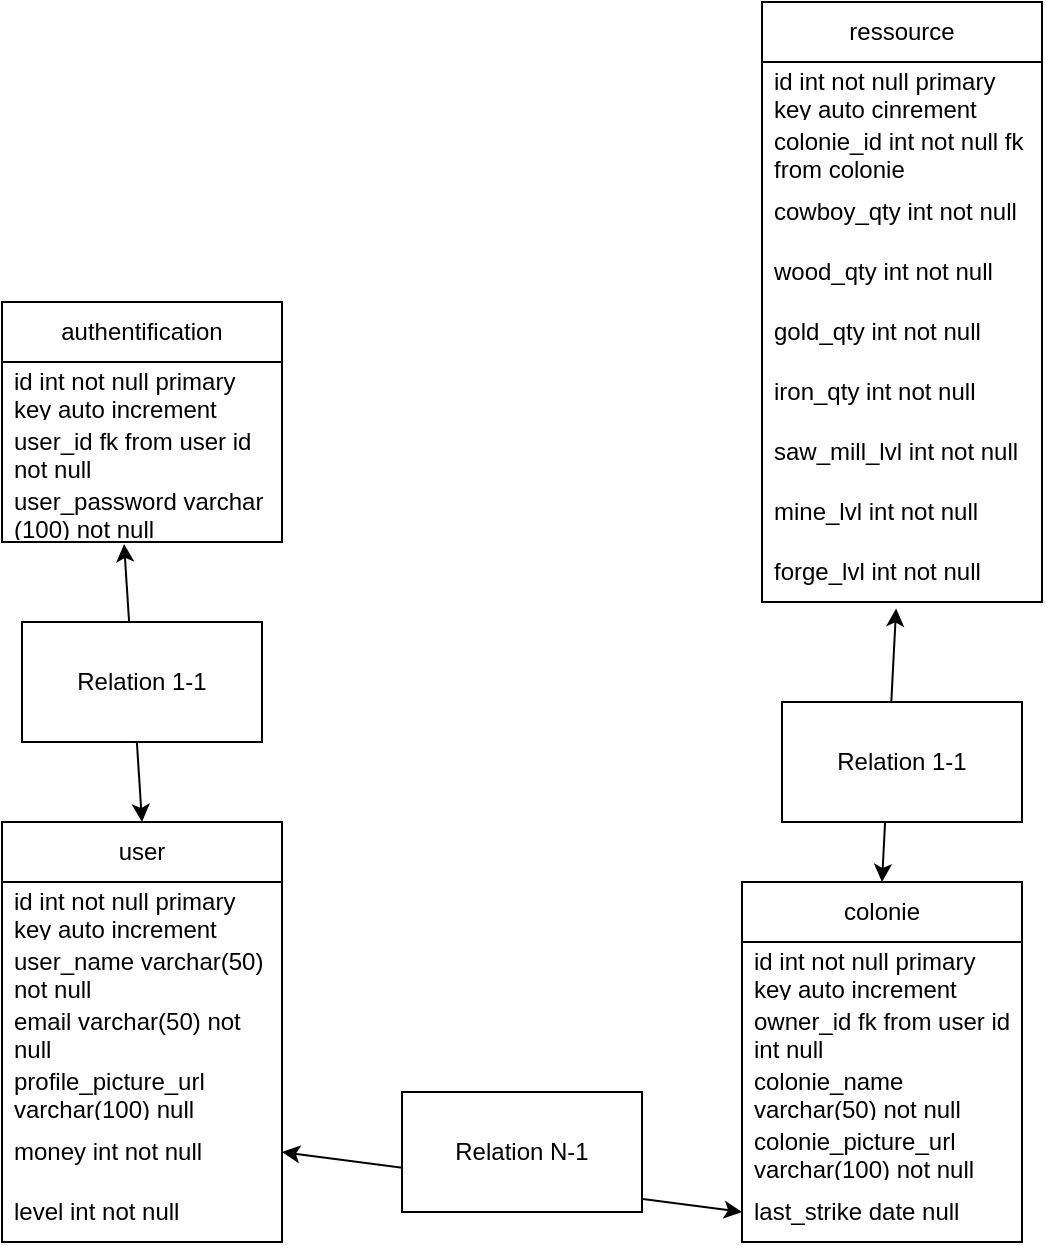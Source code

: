 <mxfile version="21.6.1" type="github">
  <diagram name="Page-1" id="kPPFRaF9VMyvjgiS925B">
    <mxGraphModel dx="1290" dy="1735" grid="1" gridSize="10" guides="1" tooltips="1" connect="1" arrows="1" fold="1" page="1" pageScale="1" pageWidth="827" pageHeight="1169" math="0" shadow="0">
      <root>
        <mxCell id="0" />
        <mxCell id="1" parent="0" />
        <mxCell id="fBOP_-MurM9MZnylX2GK-1" value="user" style="swimlane;fontStyle=0;childLayout=stackLayout;horizontal=1;startSize=30;horizontalStack=0;resizeParent=1;resizeParentMax=0;resizeLast=0;collapsible=1;marginBottom=0;whiteSpace=wrap;html=1;" parent="1" vertex="1">
          <mxGeometry x="90" y="110" width="140" height="210" as="geometry" />
        </mxCell>
        <mxCell id="fBOP_-MurM9MZnylX2GK-2" value="id int not null primary key auto increment " style="text;strokeColor=none;fillColor=none;align=left;verticalAlign=middle;spacingLeft=4;spacingRight=4;overflow=hidden;points=[[0,0.5],[1,0.5]];portConstraint=eastwest;rotatable=0;whiteSpace=wrap;html=1;" parent="fBOP_-MurM9MZnylX2GK-1" vertex="1">
          <mxGeometry y="30" width="140" height="30" as="geometry" />
        </mxCell>
        <mxCell id="m3wW_uefpRR7b-Dhad29-2" value="user_name varchar(50)&amp;nbsp; not null" style="text;strokeColor=none;fillColor=none;align=left;verticalAlign=middle;spacingLeft=4;spacingRight=4;overflow=hidden;points=[[0,0.5],[1,0.5]];portConstraint=eastwest;rotatable=0;whiteSpace=wrap;html=1;" vertex="1" parent="fBOP_-MurM9MZnylX2GK-1">
          <mxGeometry y="60" width="140" height="30" as="geometry" />
        </mxCell>
        <mxCell id="m3wW_uefpRR7b-Dhad29-3" value="email varchar(50) not null" style="text;strokeColor=none;fillColor=none;align=left;verticalAlign=middle;spacingLeft=4;spacingRight=4;overflow=hidden;points=[[0,0.5],[1,0.5]];portConstraint=eastwest;rotatable=0;whiteSpace=wrap;html=1;" vertex="1" parent="fBOP_-MurM9MZnylX2GK-1">
          <mxGeometry y="90" width="140" height="30" as="geometry" />
        </mxCell>
        <mxCell id="fBOP_-MurM9MZnylX2GK-34" value="profile_picture_url varchar(100) null" style="text;strokeColor=none;fillColor=none;align=left;verticalAlign=middle;spacingLeft=4;spacingRight=4;overflow=hidden;points=[[0,0.5],[1,0.5]];portConstraint=eastwest;rotatable=0;whiteSpace=wrap;html=1;" parent="fBOP_-MurM9MZnylX2GK-1" vertex="1">
          <mxGeometry y="120" width="140" height="30" as="geometry" />
        </mxCell>
        <mxCell id="fBOP_-MurM9MZnylX2GK-3" value="money int not null" style="text;strokeColor=none;fillColor=none;align=left;verticalAlign=middle;spacingLeft=4;spacingRight=4;overflow=hidden;points=[[0,0.5],[1,0.5]];portConstraint=eastwest;rotatable=0;whiteSpace=wrap;html=1;" parent="fBOP_-MurM9MZnylX2GK-1" vertex="1">
          <mxGeometry y="150" width="140" height="30" as="geometry" />
        </mxCell>
        <mxCell id="fBOP_-MurM9MZnylX2GK-32" value="level int not null" style="text;strokeColor=none;fillColor=none;align=left;verticalAlign=middle;spacingLeft=4;spacingRight=4;overflow=hidden;points=[[0,0.5],[1,0.5]];portConstraint=eastwest;rotatable=0;whiteSpace=wrap;html=1;" parent="fBOP_-MurM9MZnylX2GK-1" vertex="1">
          <mxGeometry y="180" width="140" height="30" as="geometry" />
        </mxCell>
        <mxCell id="fBOP_-MurM9MZnylX2GK-7" value="&lt;div&gt;authentification&lt;/div&gt;" style="swimlane;fontStyle=0;childLayout=stackLayout;horizontal=1;startSize=30;horizontalStack=0;resizeParent=1;resizeParentMax=0;resizeLast=0;collapsible=1;marginBottom=0;whiteSpace=wrap;html=1;" parent="1" vertex="1">
          <mxGeometry x="90" y="-150" width="140" height="120" as="geometry" />
        </mxCell>
        <mxCell id="fBOP_-MurM9MZnylX2GK-8" value="id int not null primary key auto increment" style="text;strokeColor=none;fillColor=none;align=left;verticalAlign=middle;spacingLeft=4;spacingRight=4;overflow=hidden;points=[[0,0.5],[1,0.5]];portConstraint=eastwest;rotatable=0;whiteSpace=wrap;html=1;" parent="fBOP_-MurM9MZnylX2GK-7" vertex="1">
          <mxGeometry y="30" width="140" height="30" as="geometry" />
        </mxCell>
        <mxCell id="fBOP_-MurM9MZnylX2GK-9" value="user_id fk from user id not null" style="text;strokeColor=none;fillColor=none;align=left;verticalAlign=middle;spacingLeft=4;spacingRight=4;overflow=hidden;points=[[0,0.5],[1,0.5]];portConstraint=eastwest;rotatable=0;whiteSpace=wrap;html=1;" parent="fBOP_-MurM9MZnylX2GK-7" vertex="1">
          <mxGeometry y="60" width="140" height="30" as="geometry" />
        </mxCell>
        <mxCell id="fBOP_-MurM9MZnylX2GK-13" value="user_password varchar (100) not null" style="text;strokeColor=none;fillColor=none;align=left;verticalAlign=middle;spacingLeft=4;spacingRight=4;overflow=hidden;points=[[0,0.5],[1,0.5]];portConstraint=eastwest;rotatable=0;whiteSpace=wrap;html=1;" parent="fBOP_-MurM9MZnylX2GK-7" vertex="1">
          <mxGeometry y="90" width="140" height="30" as="geometry" />
        </mxCell>
        <mxCell id="fBOP_-MurM9MZnylX2GK-19" value="" style="endArrow=classic;startArrow=classic;html=1;rounded=0;entryX=0.436;entryY=1.033;entryDx=0;entryDy=0;entryPerimeter=0;exitX=0.5;exitY=0;exitDx=0;exitDy=0;" parent="1" source="fBOP_-MurM9MZnylX2GK-1" target="fBOP_-MurM9MZnylX2GK-13" edge="1">
          <mxGeometry width="50" height="50" relative="1" as="geometry">
            <mxPoint x="390" y="80" as="sourcePoint" />
            <mxPoint x="440" y="30" as="targetPoint" />
          </mxGeometry>
        </mxCell>
        <mxCell id="fBOP_-MurM9MZnylX2GK-15" value="Relation 1-1" style="rounded=0;whiteSpace=wrap;html=1;" parent="1" vertex="1">
          <mxGeometry x="100" y="10" width="120" height="60" as="geometry" />
        </mxCell>
        <mxCell id="fBOP_-MurM9MZnylX2GK-20" value="colonie" style="swimlane;fontStyle=0;childLayout=stackLayout;horizontal=1;startSize=30;horizontalStack=0;resizeParent=1;resizeParentMax=0;resizeLast=0;collapsible=1;marginBottom=0;whiteSpace=wrap;html=1;" parent="1" vertex="1">
          <mxGeometry x="460" y="140" width="140" height="180" as="geometry" />
        </mxCell>
        <mxCell id="fBOP_-MurM9MZnylX2GK-21" value="id int not null primary key auto increment " style="text;strokeColor=none;fillColor=none;align=left;verticalAlign=middle;spacingLeft=4;spacingRight=4;overflow=hidden;points=[[0,0.5],[1,0.5]];portConstraint=eastwest;rotatable=0;whiteSpace=wrap;html=1;" parent="fBOP_-MurM9MZnylX2GK-20" vertex="1">
          <mxGeometry y="30" width="140" height="30" as="geometry" />
        </mxCell>
        <mxCell id="fBOP_-MurM9MZnylX2GK-25" value="owner_id fk from user id int null" style="text;strokeColor=none;fillColor=none;align=left;verticalAlign=middle;spacingLeft=4;spacingRight=4;overflow=hidden;points=[[0,0.5],[1,0.5]];portConstraint=eastwest;rotatable=0;whiteSpace=wrap;html=1;" parent="fBOP_-MurM9MZnylX2GK-20" vertex="1">
          <mxGeometry y="60" width="140" height="30" as="geometry" />
        </mxCell>
        <mxCell id="m3wW_uefpRR7b-Dhad29-13" value="colonie_name varchar(50) not null" style="text;strokeColor=none;fillColor=none;align=left;verticalAlign=middle;spacingLeft=4;spacingRight=4;overflow=hidden;points=[[0,0.5],[1,0.5]];portConstraint=eastwest;rotatable=0;whiteSpace=wrap;html=1;" vertex="1" parent="fBOP_-MurM9MZnylX2GK-20">
          <mxGeometry y="90" width="140" height="30" as="geometry" />
        </mxCell>
        <mxCell id="m3wW_uefpRR7b-Dhad29-14" value="colonie_picture_url varchar(100) not null" style="text;strokeColor=none;fillColor=none;align=left;verticalAlign=middle;spacingLeft=4;spacingRight=4;overflow=hidden;points=[[0,0.5],[1,0.5]];portConstraint=eastwest;rotatable=0;whiteSpace=wrap;html=1;" vertex="1" parent="fBOP_-MurM9MZnylX2GK-20">
          <mxGeometry y="120" width="140" height="30" as="geometry" />
        </mxCell>
        <mxCell id="fBOP_-MurM9MZnylX2GK-38" value="last_strike date null" style="text;strokeColor=none;fillColor=none;align=left;verticalAlign=middle;spacingLeft=4;spacingRight=4;overflow=hidden;points=[[0,0.5],[1,0.5]];portConstraint=eastwest;rotatable=0;whiteSpace=wrap;html=1;" parent="fBOP_-MurM9MZnylX2GK-20" vertex="1">
          <mxGeometry y="150" width="140" height="30" as="geometry" />
        </mxCell>
        <mxCell id="fBOP_-MurM9MZnylX2GK-36" value="" style="endArrow=classic;startArrow=classic;html=1;rounded=0;entryX=0;entryY=0.5;entryDx=0;entryDy=0;exitX=1;exitY=0.5;exitDx=0;exitDy=0;" parent="1" source="fBOP_-MurM9MZnylX2GK-3" target="fBOP_-MurM9MZnylX2GK-38" edge="1">
          <mxGeometry width="50" height="50" relative="1" as="geometry">
            <mxPoint x="230" y="275" as="sourcePoint" />
            <mxPoint x="460" y="275" as="targetPoint" />
          </mxGeometry>
        </mxCell>
        <mxCell id="fBOP_-MurM9MZnylX2GK-24" value="Relation N-1" style="rounded=0;whiteSpace=wrap;html=1;" parent="1" vertex="1">
          <mxGeometry x="290" y="245" width="120" height="60" as="geometry" />
        </mxCell>
        <mxCell id="fBOP_-MurM9MZnylX2GK-41" value="ressource" style="swimlane;fontStyle=0;childLayout=stackLayout;horizontal=1;startSize=30;horizontalStack=0;resizeParent=1;resizeParentMax=0;resizeLast=0;collapsible=1;marginBottom=0;whiteSpace=wrap;html=1;" parent="1" vertex="1">
          <mxGeometry x="470" y="-300" width="140" height="300" as="geometry" />
        </mxCell>
        <mxCell id="m3wW_uefpRR7b-Dhad29-12" value="id int not null primary key auto cinrement" style="text;strokeColor=none;fillColor=none;align=left;verticalAlign=middle;spacingLeft=4;spacingRight=4;overflow=hidden;points=[[0,0.5],[1,0.5]];portConstraint=eastwest;rotatable=0;whiteSpace=wrap;html=1;" vertex="1" parent="fBOP_-MurM9MZnylX2GK-41">
          <mxGeometry y="30" width="140" height="30" as="geometry" />
        </mxCell>
        <mxCell id="fBOP_-MurM9MZnylX2GK-55" value="colonie_id int not null fk from colonie" style="text;strokeColor=none;fillColor=none;align=left;verticalAlign=middle;spacingLeft=4;spacingRight=4;overflow=hidden;points=[[0,0.5],[1,0.5]];portConstraint=eastwest;rotatable=0;whiteSpace=wrap;html=1;" parent="fBOP_-MurM9MZnylX2GK-41" vertex="1">
          <mxGeometry y="60" width="140" height="30" as="geometry" />
        </mxCell>
        <mxCell id="fBOP_-MurM9MZnylX2GK-47" value="cowboy_qty int not null" style="text;strokeColor=none;fillColor=none;align=left;verticalAlign=middle;spacingLeft=4;spacingRight=4;overflow=hidden;points=[[0,0.5],[1,0.5]];portConstraint=eastwest;rotatable=0;whiteSpace=wrap;html=1;" parent="fBOP_-MurM9MZnylX2GK-41" vertex="1">
          <mxGeometry y="90" width="140" height="30" as="geometry" />
        </mxCell>
        <mxCell id="fBOP_-MurM9MZnylX2GK-48" value="wood_qty int not null" style="text;strokeColor=none;fillColor=none;align=left;verticalAlign=middle;spacingLeft=4;spacingRight=4;overflow=hidden;points=[[0,0.5],[1,0.5]];portConstraint=eastwest;rotatable=0;whiteSpace=wrap;html=1;" parent="fBOP_-MurM9MZnylX2GK-41" vertex="1">
          <mxGeometry y="120" width="140" height="30" as="geometry" />
        </mxCell>
        <mxCell id="m3wW_uefpRR7b-Dhad29-15" value="gold_qty int not null" style="text;strokeColor=none;fillColor=none;align=left;verticalAlign=middle;spacingLeft=4;spacingRight=4;overflow=hidden;points=[[0,0.5],[1,0.5]];portConstraint=eastwest;rotatable=0;whiteSpace=wrap;html=1;" vertex="1" parent="fBOP_-MurM9MZnylX2GK-41">
          <mxGeometry y="150" width="140" height="30" as="geometry" />
        </mxCell>
        <mxCell id="fBOP_-MurM9MZnylX2GK-49" value="&lt;div&gt;iron_qty int not null&lt;/div&gt;" style="text;strokeColor=none;fillColor=none;align=left;verticalAlign=middle;spacingLeft=4;spacingRight=4;overflow=hidden;points=[[0,0.5],[1,0.5]];portConstraint=eastwest;rotatable=0;whiteSpace=wrap;html=1;" parent="fBOP_-MurM9MZnylX2GK-41" vertex="1">
          <mxGeometry y="180" width="140" height="30" as="geometry" />
        </mxCell>
        <mxCell id="fBOP_-MurM9MZnylX2GK-50" value="saw_mill_lvl int not null" style="text;strokeColor=none;fillColor=none;align=left;verticalAlign=middle;spacingLeft=4;spacingRight=4;overflow=hidden;points=[[0,0.5],[1,0.5]];portConstraint=eastwest;rotatable=0;whiteSpace=wrap;html=1;" parent="fBOP_-MurM9MZnylX2GK-41" vertex="1">
          <mxGeometry y="210" width="140" height="30" as="geometry" />
        </mxCell>
        <mxCell id="fBOP_-MurM9MZnylX2GK-51" value="mine_lvl int not null" style="text;strokeColor=none;fillColor=none;align=left;verticalAlign=middle;spacingLeft=4;spacingRight=4;overflow=hidden;points=[[0,0.5],[1,0.5]];portConstraint=eastwest;rotatable=0;whiteSpace=wrap;html=1;" parent="fBOP_-MurM9MZnylX2GK-41" vertex="1">
          <mxGeometry y="240" width="140" height="30" as="geometry" />
        </mxCell>
        <mxCell id="fBOP_-MurM9MZnylX2GK-54" value="forge_lvl int not null" style="text;strokeColor=none;fillColor=none;align=left;verticalAlign=middle;spacingLeft=4;spacingRight=4;overflow=hidden;points=[[0,0.5],[1,0.5]];portConstraint=eastwest;rotatable=0;whiteSpace=wrap;html=1;" parent="fBOP_-MurM9MZnylX2GK-41" vertex="1">
          <mxGeometry y="270" width="140" height="30" as="geometry" />
        </mxCell>
        <mxCell id="fBOP_-MurM9MZnylX2GK-52" value="" style="endArrow=classic;startArrow=classic;html=1;rounded=0;exitX=0.5;exitY=0;exitDx=0;exitDy=0;entryX=0.479;entryY=1.108;entryDx=0;entryDy=0;entryPerimeter=0;" parent="1" source="fBOP_-MurM9MZnylX2GK-20" target="fBOP_-MurM9MZnylX2GK-54" edge="1">
          <mxGeometry width="50" height="50" relative="1" as="geometry">
            <mxPoint x="299" y="-40" as="sourcePoint" />
            <mxPoint x="529" y="-10" as="targetPoint" />
          </mxGeometry>
        </mxCell>
        <mxCell id="fBOP_-MurM9MZnylX2GK-53" value="Relation 1-1" style="rounded=0;whiteSpace=wrap;html=1;" parent="1" vertex="1">
          <mxGeometry x="480" y="50" width="120" height="60" as="geometry" />
        </mxCell>
      </root>
    </mxGraphModel>
  </diagram>
</mxfile>
